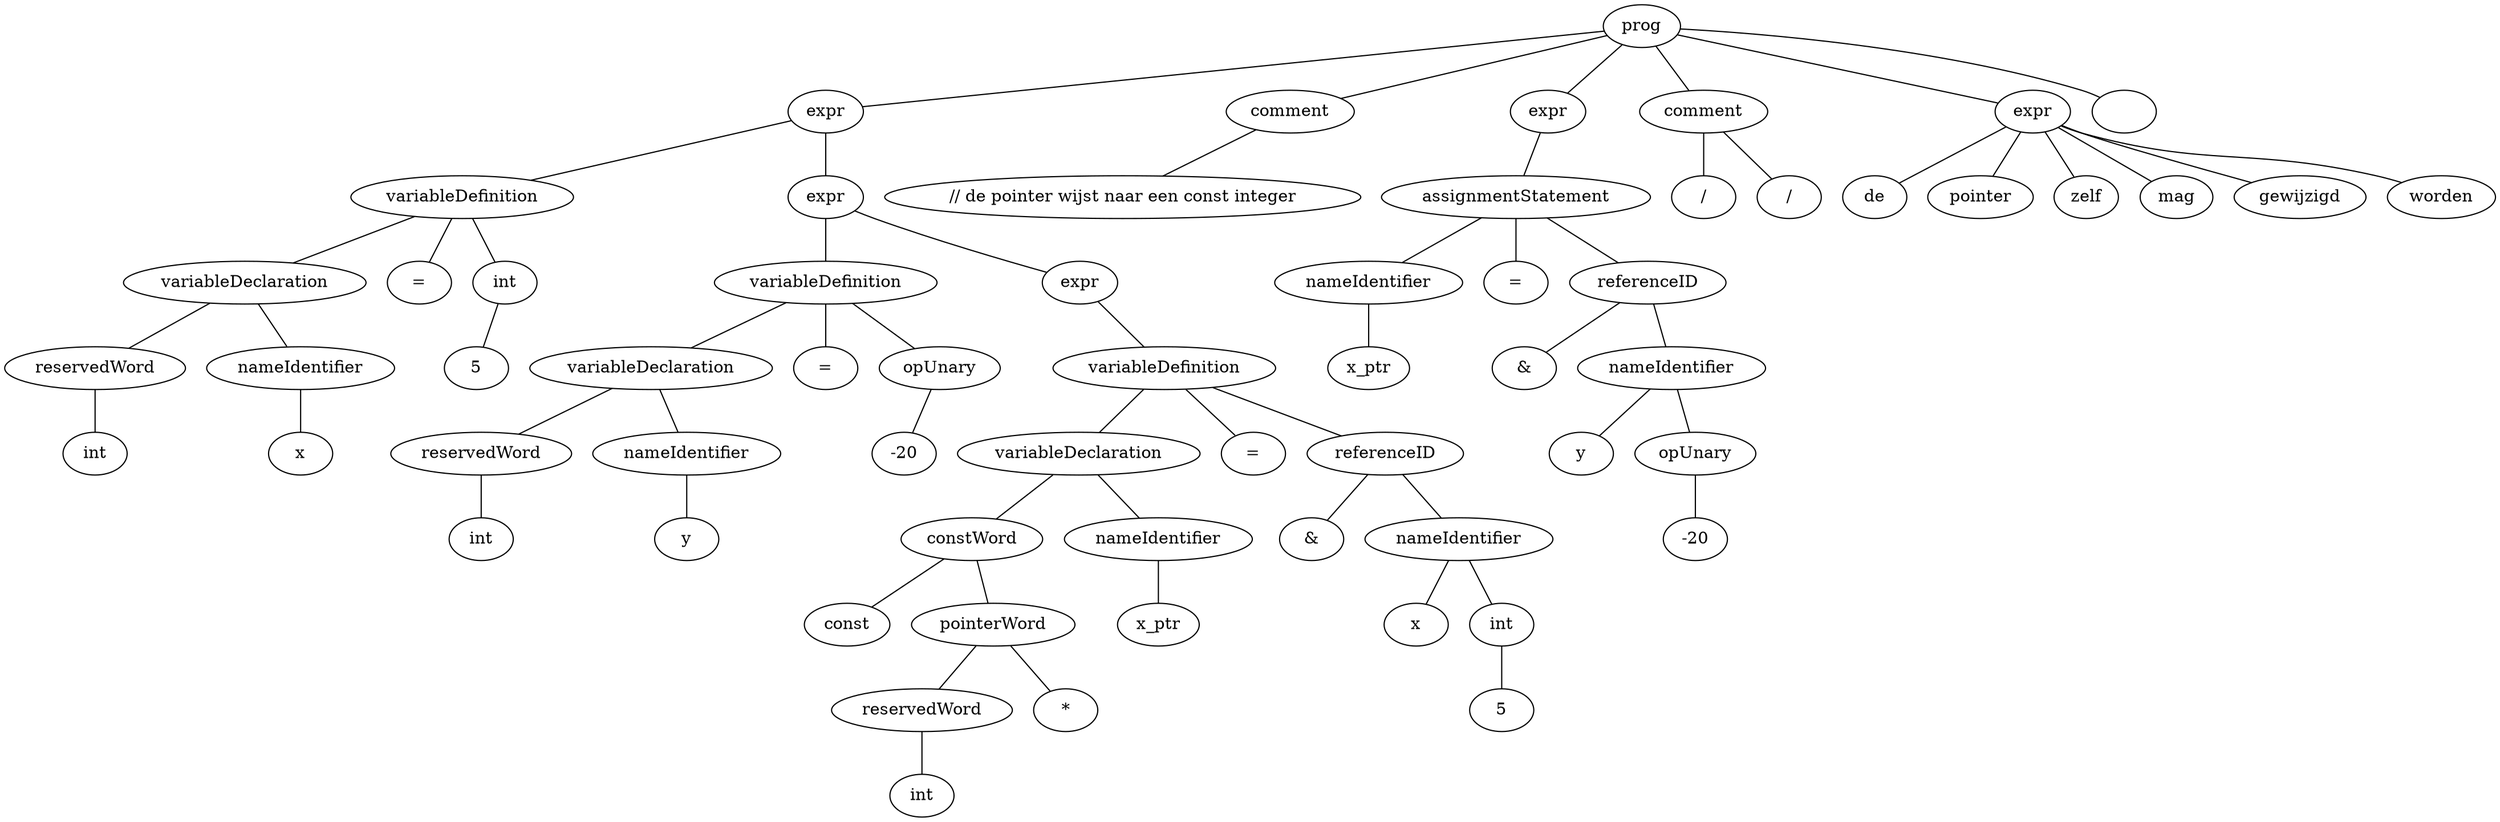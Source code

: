 graph ast { 
<AST.AST object at 0x7f913c953820>[label="prog"] 
<AST.AST object at 0x7f913c953ca0>[label="expr"] 
<AST.AST object at 0x7f913cbb42b0>[label="variableDefinition"] 
<AST.AST object at 0x7f913cbb4160>[label="variableDeclaration"] 
<AST.AST object at 0x7f913c94b5b0>[label="reservedWord"] 
<AST.AST object at 0x7f913c94b190>[label="int"] 
<AST.AST object at 0x7f913ccb7df0>[label="nameIdentifier"] 
<AST.AST object at 0x7f913ccb73d0>[label="x"] 
<AST.AST object at 0x7f913cbb4640>[label="="] 
<AST.AST object at 0x7f913c9e58e0>[label="int"] 
<AST.AST object at 0x7f913c9ee370>[label="5"] 
<AST.AST object at 0x7f913cb7b6a0>[label="expr"] 
<AST.AST object at 0x7f913c991a90>[label="variableDefinition"] 
<AST.AST object at 0x7f913c9912e0>[label="variableDeclaration"] 
<AST.AST object at 0x7f913c991eb0>[label="reservedWord"] 
<AST.AST object at 0x7f913c991640>[label="int"] 
<AST.AST object at 0x7f913c991460>[label="nameIdentifier"] 
<AST.AST object at 0x7f913c9914f0>[label="y"] 
<AST.AST object at 0x7f913c991370>[label="="] 
<AST.AST object at 0x7f913c9911f0>[label="opUnary"] 
<AST.AST object at 0x7f913c9910d0>[label="-20"] 
<AST.AST object at 0x7f913c991700>[label="expr"] 
<AST.AST object at 0x7f913c8d2460>[label="variableDefinition"] 
<AST.AST object at 0x7f913c8d2e80>[label="variableDeclaration"] 
<AST.AST object at 0x7f913c8d2b50>[label="constWord"] 
<AST.AST object at 0x7f913c8d22e0>[label="const"] 
<AST.AST object at 0x7f913c8d2610>[label="pointerWord"] 
<AST.AST object at 0x7f913c8d2ac0>[label="reservedWord"] 
<AST.AST object at 0x7f913c8d2ca0>[label="int"] 
<AST.AST object at 0x7f913c8d2160>[label="*"] 
<AST.AST object at 0x7f913c8cfb80>[label="nameIdentifier"] 
<AST.AST object at 0x7f913c8cf790>[label="x_ptr"] 
<AST.AST object at 0x7f913c8d2eb0>[label="="] 
<AST.AST object at 0x7f913c8cf6d0>[label="referenceID"] 
<AST.AST object at 0x7f913c8cf610>[label="&"] 
<AST.AST object at 0x7f913c8cf3d0>[label="nameIdentifier"] 
<AST.AST object at 0x7f913c8cffd0>[label="x"] 
<AST.AST object at 0x7f913c991e80>[label="int"] 
<AST.AST object at 0x7f913cb7b160>[label="5"] 
<AST.AST object at 0x7f913c9abb20>[label="comment"] 
<AST.AST object at 0x7f913cadaac0>[label="// de pointer wijst naar een const integer
"] 
<AST.AST object at 0x7f913cb7bcd0>[label="expr"] 
<AST.AST object at 0x7f913c8c8c40>[label="assignmentStatement"] 
<AST.AST object at 0x7f913c8c83d0>[label="nameIdentifier"] 
<AST.AST object at 0x7f913c8c8ac0>[label="x_ptr"] 
<AST.AST object at 0x7f913c8c89d0>[label="="] 
<AST.AST object at 0x7f913c8c8c70>[label="referenceID"] 
<AST.AST object at 0x7f913c8c84f0>[label="&"] 
<AST.AST object at 0x7f913c8c8610>[label="nameIdentifier"] 
<AST.AST object at 0x7f913c9a0c10>[label="y"] 
<AST.AST object at 0x7f913c9f05b0>[label="opUnary"] 
<AST.AST object at 0x7f913c8f3580>[label="-20"] 
<AST.AST object at 0x7f913c8d2910>[label="comment"] 
<AST.AST object at 0x7f913c8c89a0>[label="/"] 
<AST.AST object at 0x7f913c8c8d90>[label="/"] 
<AST.AST object at 0x7f913c8c8d00>[label="expr"] 
<AST.AST object at 0x7f913c9a0a90>[label="de"] 
<AST.AST object at 0x7f913c9a0a60>[label="pointer"] 
<AST.AST object at 0x7f913c9a0250>[label="zelf"] 
<AST.AST object at 0x7f913c9a0850>[label="mag"] 
<AST.AST object at 0x7f913c9a0910>[label="gewijzigd"] 
<AST.AST object at 0x7f913c9a0430>[label="worden"] 
<AST.AST object at 0x7f913c9a0100>[label=""] 
<AST.AST object at 0x7f913c953820> -- <AST.AST object at 0x7f913c953ca0>
<AST.AST object at 0x7f913c953ca0> -- <AST.AST object at 0x7f913cbb42b0>
<AST.AST object at 0x7f913cbb42b0> -- <AST.AST object at 0x7f913cbb4160>
<AST.AST object at 0x7f913cbb4160> -- <AST.AST object at 0x7f913c94b5b0>
<AST.AST object at 0x7f913c94b5b0> -- <AST.AST object at 0x7f913c94b190>
<AST.AST object at 0x7f913cbb4160> -- <AST.AST object at 0x7f913ccb7df0>
<AST.AST object at 0x7f913ccb7df0> -- <AST.AST object at 0x7f913ccb73d0>
<AST.AST object at 0x7f913cbb42b0> -- <AST.AST object at 0x7f913cbb4640>
<AST.AST object at 0x7f913cbb42b0> -- <AST.AST object at 0x7f913c9e58e0>
<AST.AST object at 0x7f913c9e58e0> -- <AST.AST object at 0x7f913c9ee370>
<AST.AST object at 0x7f913c953ca0> -- <AST.AST object at 0x7f913cb7b6a0>
<AST.AST object at 0x7f913cb7b6a0> -- <AST.AST object at 0x7f913c991a90>
<AST.AST object at 0x7f913c991a90> -- <AST.AST object at 0x7f913c9912e0>
<AST.AST object at 0x7f913c9912e0> -- <AST.AST object at 0x7f913c991eb0>
<AST.AST object at 0x7f913c991eb0> -- <AST.AST object at 0x7f913c991640>
<AST.AST object at 0x7f913c9912e0> -- <AST.AST object at 0x7f913c991460>
<AST.AST object at 0x7f913c991460> -- <AST.AST object at 0x7f913c9914f0>
<AST.AST object at 0x7f913c991a90> -- <AST.AST object at 0x7f913c991370>
<AST.AST object at 0x7f913c991a90> -- <AST.AST object at 0x7f913c9911f0>
<AST.AST object at 0x7f913c9911f0> -- <AST.AST object at 0x7f913c9910d0>
<AST.AST object at 0x7f913cb7b6a0> -- <AST.AST object at 0x7f913c991700>
<AST.AST object at 0x7f913c991700> -- <AST.AST object at 0x7f913c8d2460>
<AST.AST object at 0x7f913c8d2460> -- <AST.AST object at 0x7f913c8d2e80>
<AST.AST object at 0x7f913c8d2e80> -- <AST.AST object at 0x7f913c8d2b50>
<AST.AST object at 0x7f913c8d2b50> -- <AST.AST object at 0x7f913c8d22e0>
<AST.AST object at 0x7f913c8d2b50> -- <AST.AST object at 0x7f913c8d2610>
<AST.AST object at 0x7f913c8d2610> -- <AST.AST object at 0x7f913c8d2ac0>
<AST.AST object at 0x7f913c8d2ac0> -- <AST.AST object at 0x7f913c8d2ca0>
<AST.AST object at 0x7f913c8d2610> -- <AST.AST object at 0x7f913c8d2160>
<AST.AST object at 0x7f913c8d2e80> -- <AST.AST object at 0x7f913c8cfb80>
<AST.AST object at 0x7f913c8cfb80> -- <AST.AST object at 0x7f913c8cf790>
<AST.AST object at 0x7f913c8d2460> -- <AST.AST object at 0x7f913c8d2eb0>
<AST.AST object at 0x7f913c8d2460> -- <AST.AST object at 0x7f913c8cf6d0>
<AST.AST object at 0x7f913c8cf6d0> -- <AST.AST object at 0x7f913c8cf610>
<AST.AST object at 0x7f913c8cf6d0> -- <AST.AST object at 0x7f913c8cf3d0>
<AST.AST object at 0x7f913c8cf3d0> -- <AST.AST object at 0x7f913c8cffd0>
<AST.AST object at 0x7f913c8cf3d0> -- <AST.AST object at 0x7f913c991e80>
<AST.AST object at 0x7f913c991e80> -- <AST.AST object at 0x7f913cb7b160>
<AST.AST object at 0x7f913c953820> -- <AST.AST object at 0x7f913c9abb20>
<AST.AST object at 0x7f913c9abb20> -- <AST.AST object at 0x7f913cadaac0>
<AST.AST object at 0x7f913c953820> -- <AST.AST object at 0x7f913cb7bcd0>
<AST.AST object at 0x7f913cb7bcd0> -- <AST.AST object at 0x7f913c8c8c40>
<AST.AST object at 0x7f913c8c8c40> -- <AST.AST object at 0x7f913c8c83d0>
<AST.AST object at 0x7f913c8c83d0> -- <AST.AST object at 0x7f913c8c8ac0>
<AST.AST object at 0x7f913c8c8c40> -- <AST.AST object at 0x7f913c8c89d0>
<AST.AST object at 0x7f913c8c8c40> -- <AST.AST object at 0x7f913c8c8c70>
<AST.AST object at 0x7f913c8c8c70> -- <AST.AST object at 0x7f913c8c84f0>
<AST.AST object at 0x7f913c8c8c70> -- <AST.AST object at 0x7f913c8c8610>
<AST.AST object at 0x7f913c8c8610> -- <AST.AST object at 0x7f913c9a0c10>
<AST.AST object at 0x7f913c8c8610> -- <AST.AST object at 0x7f913c9f05b0>
<AST.AST object at 0x7f913c9f05b0> -- <AST.AST object at 0x7f913c8f3580>
<AST.AST object at 0x7f913c953820> -- <AST.AST object at 0x7f913c8d2910>
<AST.AST object at 0x7f913c8d2910> -- <AST.AST object at 0x7f913c8c89a0>
<AST.AST object at 0x7f913c8d2910> -- <AST.AST object at 0x7f913c8c8d90>
<AST.AST object at 0x7f913c953820> -- <AST.AST object at 0x7f913c8c8d00>
<AST.AST object at 0x7f913c8c8d00> -- <AST.AST object at 0x7f913c9a0a90>
<AST.AST object at 0x7f913c8c8d00> -- <AST.AST object at 0x7f913c9a0a60>
<AST.AST object at 0x7f913c8c8d00> -- <AST.AST object at 0x7f913c9a0250>
<AST.AST object at 0x7f913c8c8d00> -- <AST.AST object at 0x7f913c9a0850>
<AST.AST object at 0x7f913c8c8d00> -- <AST.AST object at 0x7f913c9a0910>
<AST.AST object at 0x7f913c8c8d00> -- <AST.AST object at 0x7f913c9a0430>
<AST.AST object at 0x7f913c953820> -- <AST.AST object at 0x7f913c9a0100>
}